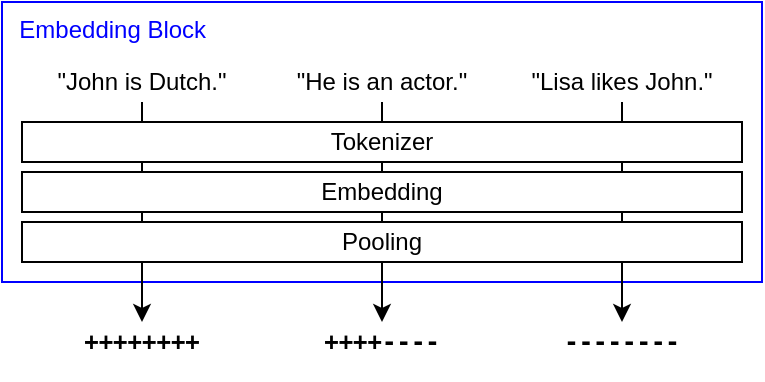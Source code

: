 <mxfile version="14.5.1" type="device"><diagram id="2qvQIgnSvDZPPZTa5SDc" name="Page-1"><mxGraphModel dx="1024" dy="592" grid="1" gridSize="10" guides="1" tooltips="1" connect="1" arrows="1" fold="1" page="1" pageScale="1" pageWidth="850" pageHeight="1100" math="0" shadow="0"><root><mxCell id="0"/><mxCell id="1" parent="0"/><mxCell id="QRTff69llgfltR9c3iUD-1" value="&lt;font color=&quot;#0000ff&quot;&gt;&amp;nbsp; Embedding Block&lt;/font&gt;" style="rounded=0;whiteSpace=wrap;html=1;verticalAlign=top;align=left;strokeColor=#0000FF;" vertex="1" parent="1"><mxGeometry x="270" y="80" width="380" height="140" as="geometry"/></mxCell><mxCell id="QRTff69llgfltR9c3iUD-2" style="edgeStyle=orthogonalEdgeStyle;rounded=1;orthogonalLoop=1;jettySize=auto;html=1;exitX=0.5;exitY=1;exitDx=0;exitDy=0;entryX=0.5;entryY=0;entryDx=0;entryDy=0;startSize=6;sourcePerimeterSpacing=0;targetPerimeterSpacing=0;" edge="1" parent="1" source="QRTff69llgfltR9c3iUD-3" target="QRTff69llgfltR9c3iUD-8"><mxGeometry relative="1" as="geometry"/></mxCell><mxCell id="QRTff69llgfltR9c3iUD-3" value="&quot;John is Dutch.&quot;" style="text;html=1;strokeColor=none;fillColor=none;align=center;verticalAlign=middle;whiteSpace=wrap;rounded=0;" vertex="1" parent="1"><mxGeometry x="290" y="110" width="100" height="20" as="geometry"/></mxCell><mxCell id="QRTff69llgfltR9c3iUD-4" style="edgeStyle=orthogonalEdgeStyle;rounded=1;orthogonalLoop=1;jettySize=auto;html=1;exitX=0.5;exitY=1;exitDx=0;exitDy=0;entryX=0.5;entryY=0;entryDx=0;entryDy=0;startSize=6;sourcePerimeterSpacing=0;targetPerimeterSpacing=0;" edge="1" parent="1" source="QRTff69llgfltR9c3iUD-5" target="QRTff69llgfltR9c3iUD-9"><mxGeometry relative="1" as="geometry"/></mxCell><mxCell id="QRTff69llgfltR9c3iUD-5" value="&quot;He is an actor.&quot;" style="text;html=1;strokeColor=none;fillColor=none;align=center;verticalAlign=middle;whiteSpace=wrap;rounded=0;" vertex="1" parent="1"><mxGeometry x="410" y="110" width="100" height="20" as="geometry"/></mxCell><mxCell id="QRTff69llgfltR9c3iUD-6" style="edgeStyle=orthogonalEdgeStyle;rounded=1;orthogonalLoop=1;jettySize=auto;html=1;exitX=0.5;exitY=1;exitDx=0;exitDy=0;entryX=0.5;entryY=0;entryDx=0;entryDy=0;startSize=6;sourcePerimeterSpacing=0;targetPerimeterSpacing=0;" edge="1" parent="1" source="QRTff69llgfltR9c3iUD-7" target="QRTff69llgfltR9c3iUD-10"><mxGeometry relative="1" as="geometry"/></mxCell><mxCell id="QRTff69llgfltR9c3iUD-7" value="&quot;Lisa likes John.&quot;" style="text;html=1;strokeColor=none;fillColor=none;align=center;verticalAlign=middle;whiteSpace=wrap;rounded=0;" vertex="1" parent="1"><mxGeometry x="530" y="110" width="100" height="20" as="geometry"/></mxCell><mxCell id="QRTff69llgfltR9c3iUD-8" value="&lt;pre&gt;++++++++&lt;/pre&gt;" style="text;html=1;strokeColor=none;fillColor=none;align=center;verticalAlign=middle;whiteSpace=wrap;rounded=0;fontStyle=1" vertex="1" parent="1"><mxGeometry x="290" y="240" width="100" height="20" as="geometry"/></mxCell><mxCell id="QRTff69llgfltR9c3iUD-9" value="&lt;pre&gt;++++----&lt;/pre&gt;" style="text;html=1;strokeColor=none;fillColor=none;align=center;verticalAlign=middle;whiteSpace=wrap;rounded=0;fontStyle=1" vertex="1" parent="1"><mxGeometry x="410" y="240" width="100" height="20" as="geometry"/></mxCell><mxCell id="QRTff69llgfltR9c3iUD-10" value="&lt;pre&gt;--------&lt;/pre&gt;" style="text;html=1;strokeColor=none;fillColor=none;align=center;verticalAlign=middle;whiteSpace=wrap;rounded=0;fontStyle=1" vertex="1" parent="1"><mxGeometry x="530" y="240" width="100" height="20" as="geometry"/></mxCell><mxCell id="QRTff69llgfltR9c3iUD-11" value="Embedding" style="rounded=0;whiteSpace=wrap;html=1;" vertex="1" parent="1"><mxGeometry x="280" y="165" width="360" height="20" as="geometry"/></mxCell><mxCell id="QRTff69llgfltR9c3iUD-12" value="Tokenizer" style="rounded=0;whiteSpace=wrap;html=1;" vertex="1" parent="1"><mxGeometry x="280" y="140" width="360" height="20" as="geometry"/></mxCell><mxCell id="QRTff69llgfltR9c3iUD-13" value="Pooling" style="rounded=0;whiteSpace=wrap;html=1;" vertex="1" parent="1"><mxGeometry x="280" y="190" width="360" height="20" as="geometry"/></mxCell></root></mxGraphModel></diagram></mxfile>